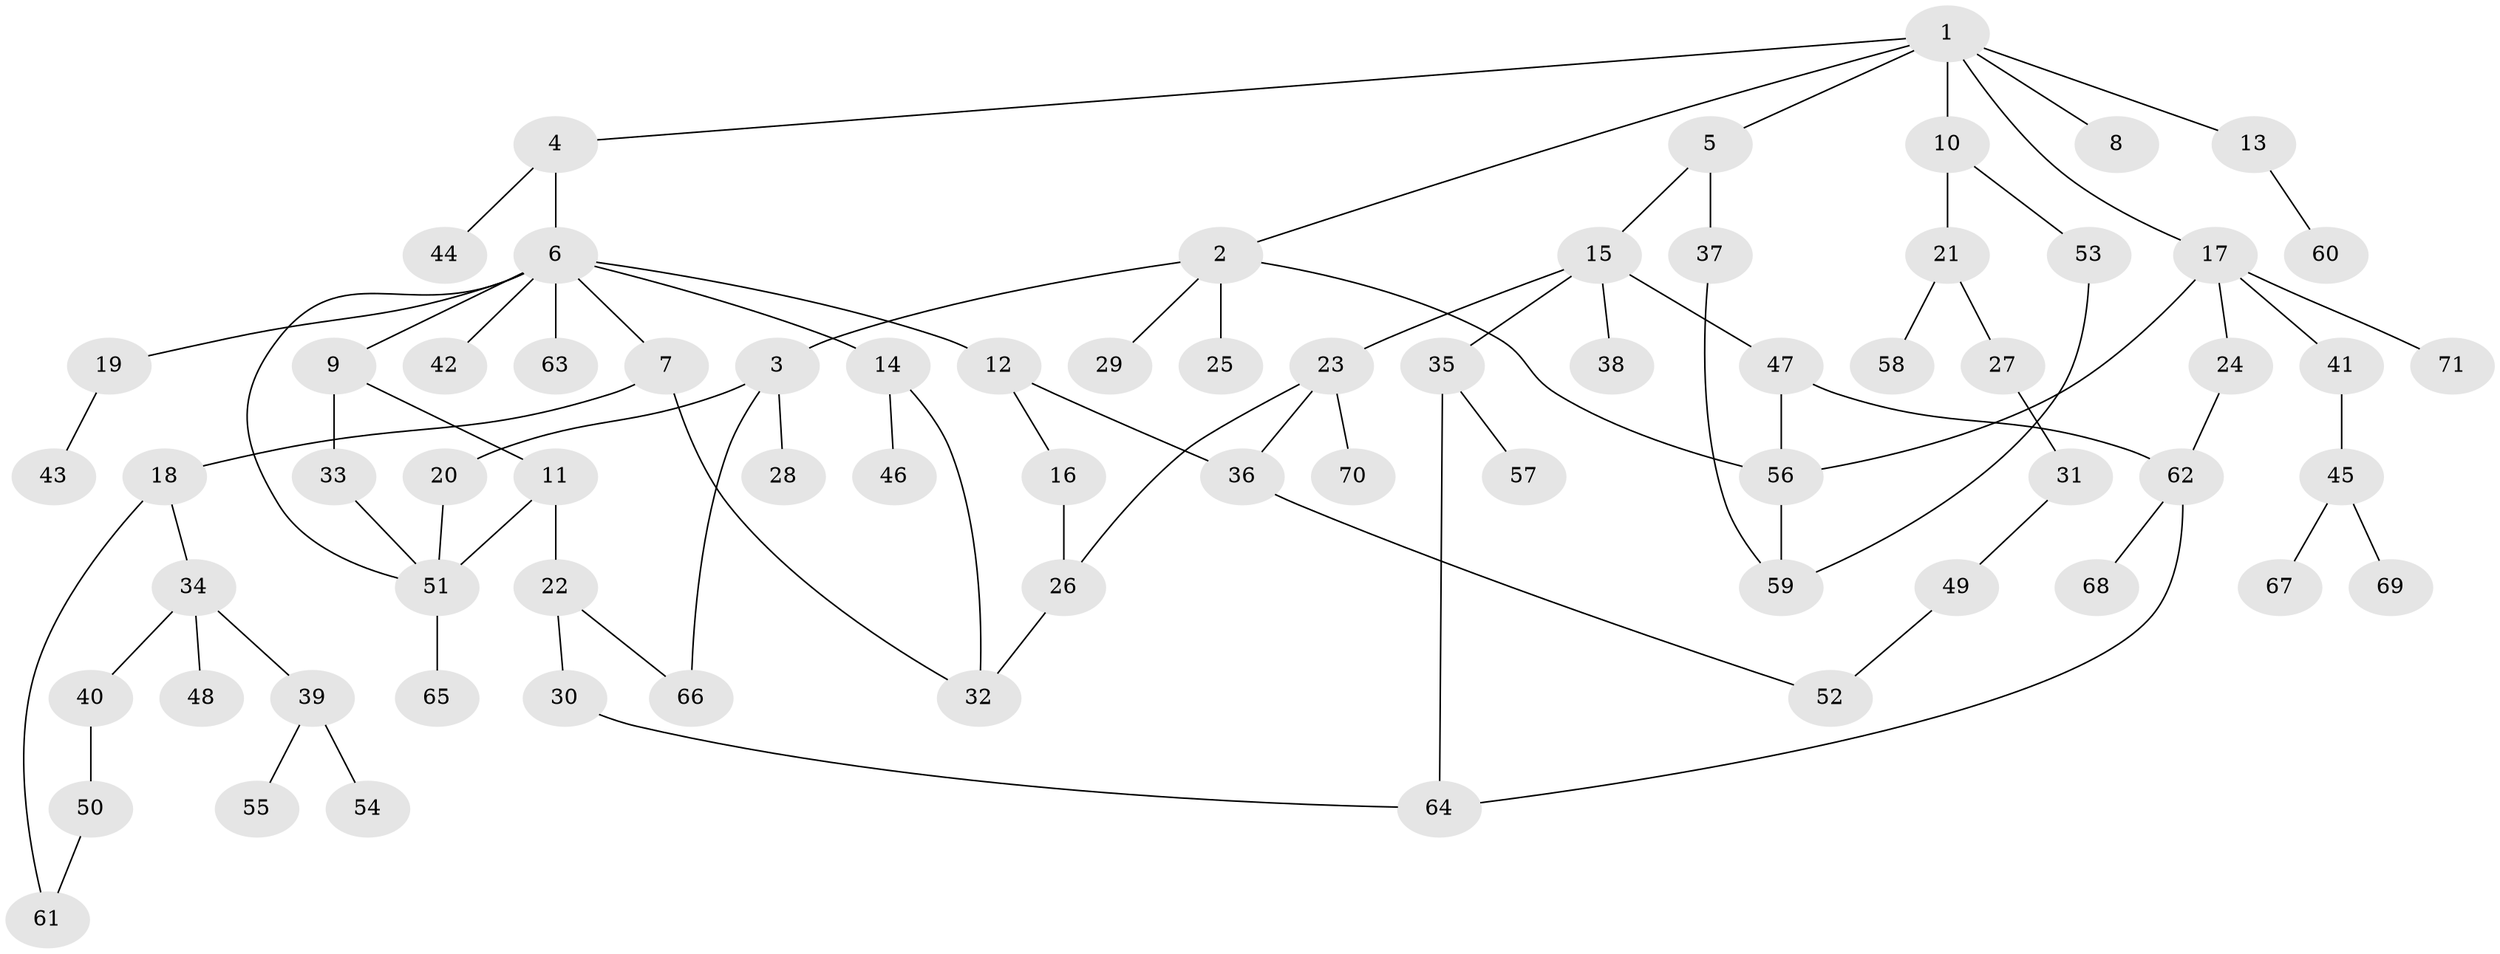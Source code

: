// Generated by graph-tools (version 1.1) at 2025/13/03/09/25 04:13:24]
// undirected, 71 vertices, 87 edges
graph export_dot {
graph [start="1"]
  node [color=gray90,style=filled];
  1;
  2;
  3;
  4;
  5;
  6;
  7;
  8;
  9;
  10;
  11;
  12;
  13;
  14;
  15;
  16;
  17;
  18;
  19;
  20;
  21;
  22;
  23;
  24;
  25;
  26;
  27;
  28;
  29;
  30;
  31;
  32;
  33;
  34;
  35;
  36;
  37;
  38;
  39;
  40;
  41;
  42;
  43;
  44;
  45;
  46;
  47;
  48;
  49;
  50;
  51;
  52;
  53;
  54;
  55;
  56;
  57;
  58;
  59;
  60;
  61;
  62;
  63;
  64;
  65;
  66;
  67;
  68;
  69;
  70;
  71;
  1 -- 2;
  1 -- 4;
  1 -- 5;
  1 -- 8;
  1 -- 10;
  1 -- 13;
  1 -- 17;
  2 -- 3;
  2 -- 25;
  2 -- 29;
  2 -- 56;
  3 -- 20;
  3 -- 28;
  3 -- 66;
  4 -- 6;
  4 -- 44;
  5 -- 15;
  5 -- 37;
  6 -- 7;
  6 -- 9;
  6 -- 12;
  6 -- 14;
  6 -- 19;
  6 -- 42;
  6 -- 63;
  6 -- 51;
  7 -- 18;
  7 -- 32;
  9 -- 11;
  9 -- 33;
  10 -- 21;
  10 -- 53;
  11 -- 22;
  11 -- 51;
  12 -- 16;
  12 -- 36;
  13 -- 60;
  14 -- 32;
  14 -- 46;
  15 -- 23;
  15 -- 35;
  15 -- 38;
  15 -- 47;
  16 -- 26;
  17 -- 24;
  17 -- 41;
  17 -- 71;
  17 -- 56;
  18 -- 34;
  18 -- 61;
  19 -- 43;
  20 -- 51;
  21 -- 27;
  21 -- 58;
  22 -- 30;
  22 -- 66;
  23 -- 26;
  23 -- 36;
  23 -- 70;
  24 -- 62;
  26 -- 32;
  27 -- 31;
  30 -- 64;
  31 -- 49;
  33 -- 51;
  34 -- 39;
  34 -- 40;
  34 -- 48;
  35 -- 57;
  35 -- 64;
  36 -- 52;
  37 -- 59;
  39 -- 54;
  39 -- 55;
  40 -- 50;
  41 -- 45;
  45 -- 67;
  45 -- 69;
  47 -- 62;
  47 -- 56;
  49 -- 52;
  50 -- 61;
  51 -- 65;
  53 -- 59;
  56 -- 59;
  62 -- 64;
  62 -- 68;
}
